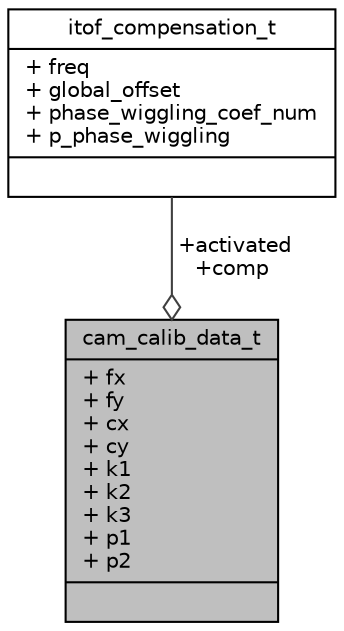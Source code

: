 digraph "cam_calib_data_t"
{
 // INTERACTIVE_SVG=YES
 // LATEX_PDF_SIZE
  bgcolor="transparent";
  edge [fontname="Helvetica",fontsize="10",labelfontname="Helvetica",labelfontsize="10"];
  node [fontname="Helvetica",fontsize="10",shape=record];
  Node1 [label="{cam_calib_data_t\n|+ fx\l+ fy\l+ cx\l+ cy\l+ k1\l+ k2\l+ k3\l+ p1\l+ p2\l|}",height=0.2,width=0.4,color="black", fillcolor="grey75", style="filled", fontcolor="black",tooltip=" "];
  Node2 -> Node1 [color="grey25",fontsize="10",style="solid",label=" +activated\n+comp" ,arrowhead="odiamond",fontname="Helvetica"];
  Node2 [label="{itof_compensation_t\n|+ freq\l+ global_offset\l+ phase_wiggling_coef_num\l+ p_phase_wiggling\l|}",height=0.2,width=0.4,color="black",URL="$dd/d15/structitof__compensation__t.html",tooltip=" "];
}

